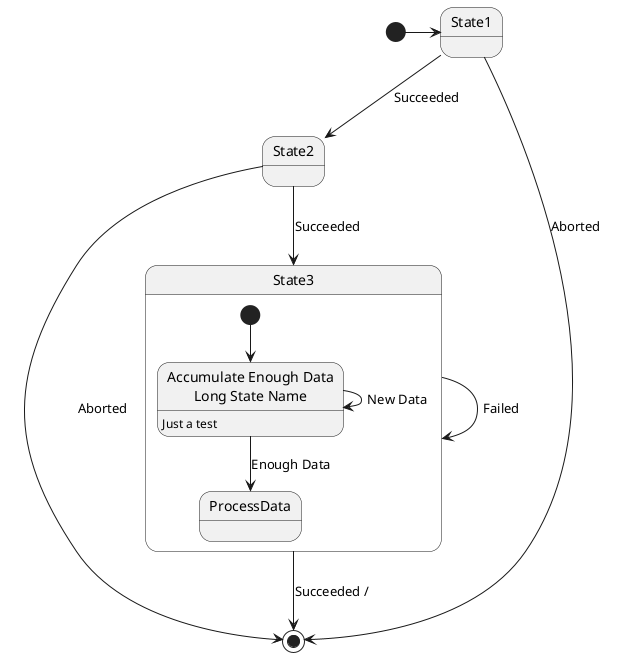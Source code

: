 @startuml
'!include proposal.puml

[*] -> State1
State1 --> State2 : Succeeded
State1 --> [*] : Aborted
State2 --> State3 : Succeeded
State2 --> [*] : Aborted
state State3 {
state "Accumulate Enough Data\nLong State Name" as long1
long1 : Just a test
[*] --> long1
long1 --> long1 : New Data
long1 --> ProcessData : Enough Data
}
State3 --> State3 : Failed
State3 --> [*] : Succeeded /

@enduml